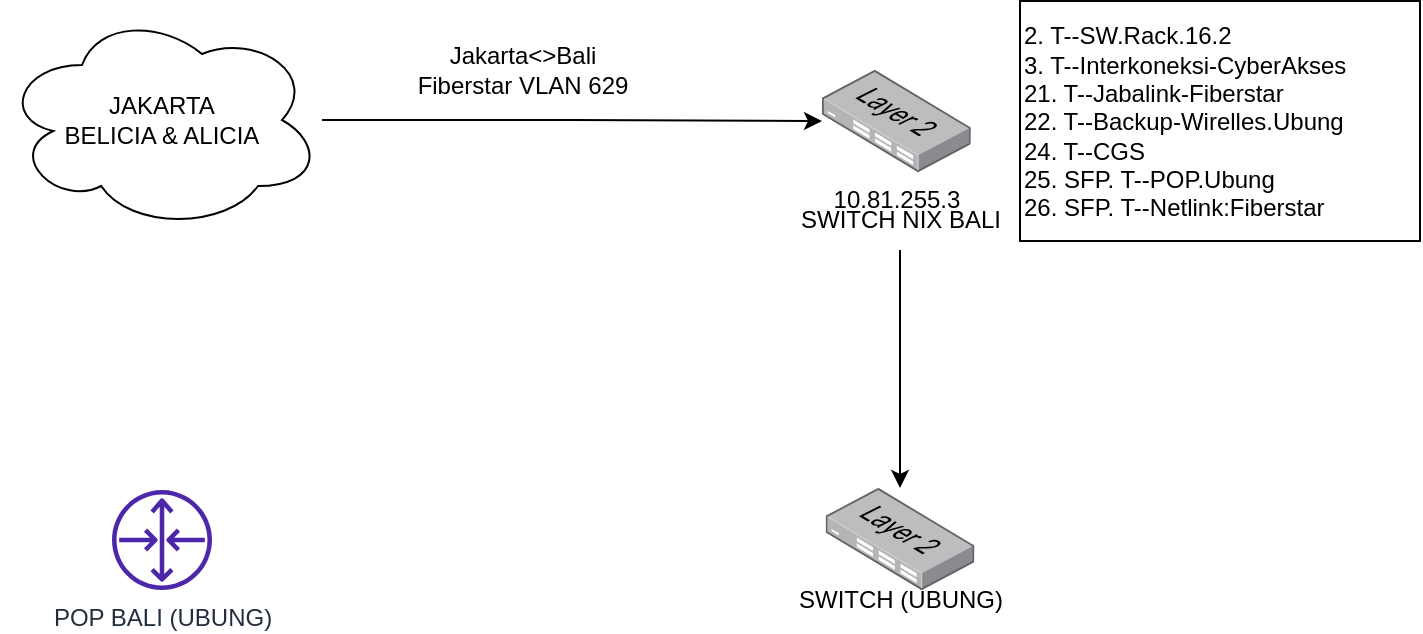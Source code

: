 <mxfile version="20.8.1" type="github">
  <diagram id="OqgXAW-LPqEifzOETUMX" name="Page-1">
    <mxGraphModel dx="818" dy="548" grid="1" gridSize="10" guides="1" tooltips="1" connect="1" arrows="1" fold="1" page="1" pageScale="1" pageWidth="850" pageHeight="1100" math="0" shadow="0">
      <root>
        <mxCell id="0" />
        <mxCell id="1" parent="0" />
        <mxCell id="n1W2GSKpQ4CHd-G-5UiB-4" style="edgeStyle=orthogonalEdgeStyle;rounded=0;orthogonalLoop=1;jettySize=auto;html=1;" edge="1" parent="1" source="n1W2GSKpQ4CHd-G-5UiB-1" target="n1W2GSKpQ4CHd-G-5UiB-3">
          <mxGeometry relative="1" as="geometry" />
        </mxCell>
        <mxCell id="n1W2GSKpQ4CHd-G-5UiB-1" value="JAKARTA &lt;br&gt;BELICIA &amp;amp; ALICIA" style="ellipse;shape=cloud;whiteSpace=wrap;html=1;" vertex="1" parent="1">
          <mxGeometry x="130" y="90" width="160" height="110" as="geometry" />
        </mxCell>
        <mxCell id="n1W2GSKpQ4CHd-G-5UiB-2" value="POP BALI (UBUNG)" style="sketch=0;outlineConnect=0;fontColor=#232F3E;gradientColor=none;fillColor=#4D27AA;strokeColor=none;dashed=0;verticalLabelPosition=bottom;verticalAlign=top;align=center;html=1;fontSize=12;fontStyle=0;aspect=fixed;pointerEvents=1;shape=mxgraph.aws4.router;" vertex="1" parent="1">
          <mxGeometry x="185" y="330" width="50" height="50" as="geometry" />
        </mxCell>
        <mxCell id="n1W2GSKpQ4CHd-G-5UiB-3" value="10.81.255.3" style="points=[];aspect=fixed;html=1;align=center;shadow=0;dashed=0;image;image=img/lib/allied_telesis/switch/Switch_24_port_L2.svg;" vertex="1" parent="1">
          <mxGeometry x="540" y="120" width="74.4" height="51" as="geometry" />
        </mxCell>
        <mxCell id="n1W2GSKpQ4CHd-G-5UiB-10" style="edgeStyle=orthogonalEdgeStyle;rounded=0;orthogonalLoop=1;jettySize=auto;html=1;" edge="1" parent="1" source="n1W2GSKpQ4CHd-G-5UiB-5" target="n1W2GSKpQ4CHd-G-5UiB-7">
          <mxGeometry relative="1" as="geometry" />
        </mxCell>
        <mxCell id="n1W2GSKpQ4CHd-G-5UiB-5" value="SWITCH NIX BALI" style="text;html=1;align=center;verticalAlign=middle;resizable=0;points=[];autosize=1;strokeColor=none;fillColor=none;" vertex="1" parent="1">
          <mxGeometry x="519" y="180" width="120" height="30" as="geometry" />
        </mxCell>
        <mxCell id="n1W2GSKpQ4CHd-G-5UiB-6" value="Jakarta&amp;lt;&amp;gt;Bali &lt;br&gt;Fiberstar VLAN 629" style="text;html=1;align=center;verticalAlign=middle;resizable=0;points=[];autosize=1;strokeColor=none;fillColor=none;" vertex="1" parent="1">
          <mxGeometry x="325" y="100" width="130" height="40" as="geometry" />
        </mxCell>
        <mxCell id="n1W2GSKpQ4CHd-G-5UiB-7" value="" style="points=[];aspect=fixed;html=1;align=center;shadow=0;dashed=0;image;image=img/lib/allied_telesis/switch/Switch_24_port_L2.svg;" vertex="1" parent="1">
          <mxGeometry x="541.8" y="329" width="74.4" height="51" as="geometry" />
        </mxCell>
        <mxCell id="n1W2GSKpQ4CHd-G-5UiB-8" value="SWITCH (UBUNG)" style="text;html=1;align=center;verticalAlign=middle;resizable=0;points=[];autosize=1;strokeColor=none;fillColor=none;" vertex="1" parent="1">
          <mxGeometry x="514" y="370" width="130" height="30" as="geometry" />
        </mxCell>
        <mxCell id="n1W2GSKpQ4CHd-G-5UiB-9" value="&lt;div align=&quot;left&quot;&gt;2. T--SW.Rack.16.2&lt;/div&gt;&lt;div align=&quot;left&quot;&gt;3. T--Interkoneksi-CyberAkses&lt;/div&gt;&lt;div align=&quot;left&quot;&gt;21. T--Jabalink-Fiberstar&lt;/div&gt;&lt;div align=&quot;left&quot;&gt;22. T--Backup-Wirelles.Ubung&lt;/div&gt;&lt;div align=&quot;left&quot;&gt;24. T--CGS&lt;/div&gt;&lt;div align=&quot;left&quot;&gt;25. SFP. T--POP.Ubung&lt;/div&gt;&lt;div align=&quot;left&quot;&gt;26. SFP. T--Netlink:Fiberstar&lt;br&gt;&lt;/div&gt;" style="whiteSpace=wrap;html=1;align=left;" vertex="1" parent="1">
          <mxGeometry x="639" y="85.5" width="200" height="120" as="geometry" />
        </mxCell>
      </root>
    </mxGraphModel>
  </diagram>
</mxfile>
